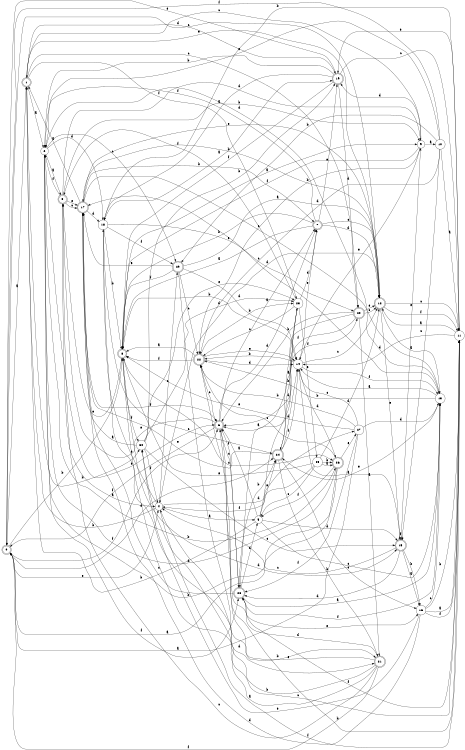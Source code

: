 digraph n25_5 {
__start0 [label="" shape="none"];

rankdir=LR;
size="8,5";

s0 [style="rounded,filled", color="black", fillcolor="white" shape="doublecircle", label="0"];
s1 [style="rounded,filled", color="black", fillcolor="white" shape="doublecircle", label="1"];
s2 [style="filled", color="black", fillcolor="white" shape="circle", label="2"];
s3 [style="rounded,filled", color="black", fillcolor="white" shape="doublecircle", label="3"];
s4 [style="filled", color="black", fillcolor="white" shape="circle", label="4"];
s5 [style="filled", color="black", fillcolor="white" shape="circle", label="5"];
s6 [style="rounded,filled", color="black", fillcolor="white" shape="doublecircle", label="6"];
s7 [style="rounded,filled", color="black", fillcolor="white" shape="doublecircle", label="7"];
s8 [style="rounded,filled", color="black", fillcolor="white" shape="doublecircle", label="8"];
s9 [style="filled", color="black", fillcolor="white" shape="circle", label="9"];
s10 [style="filled", color="black", fillcolor="white" shape="circle", label="10"];
s11 [style="filled", color="black", fillcolor="white" shape="circle", label="11"];
s12 [style="rounded,filled", color="black", fillcolor="white" shape="doublecircle", label="12"];
s13 [style="filled", color="black", fillcolor="white" shape="circle", label="13"];
s14 [style="filled", color="black", fillcolor="white" shape="circle", label="14"];
s15 [style="rounded,filled", color="black", fillcolor="white" shape="doublecircle", label="15"];
s16 [style="filled", color="black", fillcolor="white" shape="circle", label="16"];
s17 [style="rounded,filled", color="black", fillcolor="white" shape="doublecircle", label="17"];
s18 [style="filled", color="black", fillcolor="white" shape="circle", label="18"];
s19 [style="rounded,filled", color="black", fillcolor="white" shape="doublecircle", label="19"];
s20 [style="rounded,filled", color="black", fillcolor="white" shape="doublecircle", label="20"];
s21 [style="rounded,filled", color="black", fillcolor="white" shape="doublecircle", label="21"];
s22 [style="rounded,filled", color="black", fillcolor="white" shape="doublecircle", label="22"];
s23 [style="filled", color="black", fillcolor="white" shape="circle", label="23"];
s24 [style="rounded,filled", color="black", fillcolor="white" shape="doublecircle", label="24"];
s25 [style="filled", color="black", fillcolor="white" shape="circle", label="25"];
s26 [style="rounded,filled", color="black", fillcolor="white" shape="doublecircle", label="26"];
s27 [style="filled", color="black", fillcolor="white" shape="circle", label="27"];
s28 [style="rounded,filled", color="black", fillcolor="white" shape="doublecircle", label="28"];
s29 [style="rounded,filled", color="black", fillcolor="white" shape="doublecircle", label="29"];
s30 [style="filled", color="black", fillcolor="white" shape="circle", label="30"];
s0 -> s1 [label="a"];
s0 -> s8 [label="b"];
s0 -> s12 [label="c"];
s0 -> s24 [label="d"];
s0 -> s4 [label="e"];
s0 -> s6 [label="f"];
s1 -> s2 [label="a"];
s1 -> s30 [label="b"];
s1 -> s20 [label="c"];
s1 -> s19 [label="d"];
s1 -> s12 [label="e"];
s1 -> s23 [label="f"];
s2 -> s3 [label="a"];
s2 -> s26 [label="b"];
s2 -> s29 [label="c"];
s2 -> s18 [label="d"];
s2 -> s6 [label="e"];
s2 -> s28 [label="f"];
s3 -> s4 [label="a"];
s3 -> s9 [label="b"];
s3 -> s17 [label="c"];
s3 -> s9 [label="d"];
s3 -> s17 [label="e"];
s3 -> s2 [label="f"];
s4 -> s5 [label="a"];
s4 -> s1 [label="b"];
s4 -> s29 [label="c"];
s4 -> s27 [label="d"];
s4 -> s18 [label="e"];
s4 -> s11 [label="f"];
s5 -> s6 [label="a"];
s5 -> s1 [label="b"];
s5 -> s13 [label="c"];
s5 -> s15 [label="d"];
s5 -> s24 [label="e"];
s5 -> s20 [label="f"];
s6 -> s7 [label="a"];
s6 -> s11 [label="b"];
s6 -> s28 [label="c"];
s6 -> s7 [label="d"];
s6 -> s3 [label="e"];
s6 -> s0 [label="f"];
s7 -> s8 [label="a"];
s7 -> s8 [label="b"];
s7 -> s12 [label="c"];
s7 -> s12 [label="d"];
s7 -> s19 [label="e"];
s7 -> s2 [label="f"];
s8 -> s9 [label="a"];
s8 -> s14 [label="b"];
s8 -> s26 [label="c"];
s8 -> s15 [label="d"];
s8 -> s3 [label="e"];
s8 -> s30 [label="f"];
s9 -> s10 [label="a"];
s9 -> s22 [label="b"];
s9 -> s1 [label="c"];
s9 -> s19 [label="d"];
s9 -> s14 [label="e"];
s9 -> s8 [label="f"];
s10 -> s11 [label="a"];
s10 -> s29 [label="b"];
s10 -> s15 [label="c"];
s10 -> s22 [label="d"];
s10 -> s2 [label="e"];
s10 -> s0 [label="f"];
s11 -> s12 [label="a"];
s11 -> s18 [label="b"];
s11 -> s30 [label="c"];
s11 -> s14 [label="d"];
s11 -> s19 [label="e"];
s11 -> s28 [label="f"];
s12 -> s13 [label="a"];
s12 -> s17 [label="b"];
s12 -> s11 [label="c"];
s12 -> s4 [label="d"];
s12 -> s15 [label="e"];
s12 -> s11 [label="f"];
s13 -> s14 [label="a"];
s13 -> s22 [label="b"];
s13 -> s17 [label="c"];
s13 -> s2 [label="d"];
s13 -> s24 [label="e"];
s13 -> s28 [label="f"];
s14 -> s15 [label="a"];
s14 -> s22 [label="b"];
s14 -> s12 [label="c"];
s14 -> s26 [label="d"];
s14 -> s7 [label="e"];
s14 -> s13 [label="f"];
s15 -> s16 [label="a"];
s15 -> s16 [label="b"];
s15 -> s4 [label="c"];
s15 -> s28 [label="d"];
s15 -> s9 [label="e"];
s15 -> s15 [label="f"];
s16 -> s11 [label="a"];
s16 -> s11 [label="b"];
s16 -> s13 [label="c"];
s16 -> s17 [label="d"];
s16 -> s30 [label="e"];
s16 -> s11 [label="f"];
s17 -> s1 [label="a"];
s17 -> s7 [label="b"];
s17 -> s13 [label="c"];
s17 -> s18 [label="d"];
s17 -> s12 [label="e"];
s17 -> s6 [label="f"];
s18 -> s19 [label="a"];
s18 -> s8 [label="b"];
s18 -> s24 [label="c"];
s18 -> s21 [label="d"];
s18 -> s20 [label="e"];
s18 -> s29 [label="f"];
s19 -> s18 [label="a"];
s19 -> s2 [label="b"];
s19 -> s11 [label="c"];
s19 -> s20 [label="d"];
s19 -> s0 [label="e"];
s19 -> s8 [label="f"];
s20 -> s21 [label="a"];
s20 -> s6 [label="b"];
s20 -> s12 [label="c"];
s20 -> s6 [label="d"];
s20 -> s12 [label="e"];
s20 -> s28 [label="f"];
s21 -> s8 [label="a"];
s21 -> s4 [label="b"];
s21 -> s3 [label="c"];
s21 -> s6 [label="d"];
s21 -> s22 [label="e"];
s21 -> s0 [label="f"];
s22 -> s8 [label="a"];
s22 -> s23 [label="b"];
s22 -> s6 [label="c"];
s22 -> s14 [label="d"];
s22 -> s14 [label="e"];
s22 -> s8 [label="f"];
s23 -> s6 [label="a"];
s23 -> s24 [label="b"];
s23 -> s22 [label="c"];
s23 -> s7 [label="d"];
s23 -> s25 [label="e"];
s23 -> s3 [label="f"];
s24 -> s23 [label="a"];
s24 -> s21 [label="b"];
s24 -> s16 [label="c"];
s24 -> s14 [label="d"];
s24 -> s17 [label="e"];
s24 -> s14 [label="f"];
s25 -> s26 [label="a"];
s25 -> s26 [label="b"];
s25 -> s5 [label="c"];
s25 -> s12 [label="d"];
s25 -> s8 [label="e"];
s25 -> s4 [label="f"];
s26 -> s0 [label="a"];
s26 -> s2 [label="b"];
s26 -> s22 [label="c"];
s26 -> s2 [label="d"];
s26 -> s27 [label="e"];
s26 -> s5 [label="f"];
s27 -> s0 [label="a"];
s27 -> s22 [label="b"];
s27 -> s14 [label="c"];
s27 -> s13 [label="d"];
s27 -> s8 [label="e"];
s27 -> s28 [label="f"];
s28 -> s13 [label="a"];
s28 -> s24 [label="b"];
s28 -> s17 [label="c"];
s28 -> s5 [label="d"];
s28 -> s16 [label="e"];
s28 -> s6 [label="f"];
s29 -> s12 [label="a"];
s29 -> s21 [label="b"];
s29 -> s22 [label="c"];
s29 -> s14 [label="d"];
s29 -> s17 [label="e"];
s29 -> s8 [label="f"];
s30 -> s17 [label="a"];
s30 -> s19 [label="b"];
s30 -> s15 [label="c"];
s30 -> s23 [label="d"];
s30 -> s23 [label="e"];
s30 -> s4 [label="f"];

}